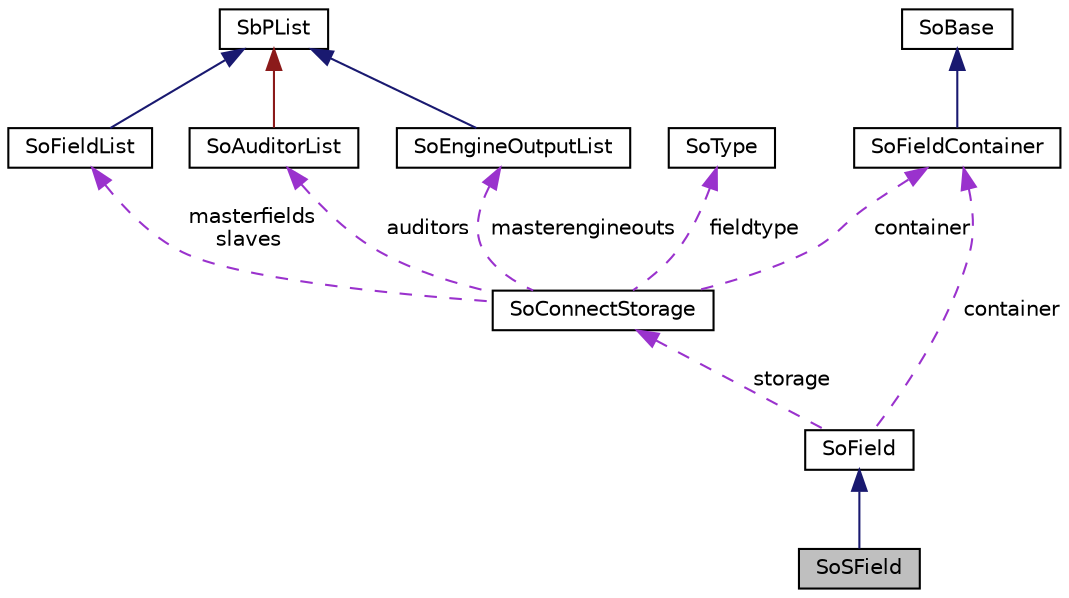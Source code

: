digraph "SoSField"
{
 // LATEX_PDF_SIZE
  edge [fontname="Helvetica",fontsize="10",labelfontname="Helvetica",labelfontsize="10"];
  node [fontname="Helvetica",fontsize="10",shape=record];
  Node1 [label="SoSField",height=0.2,width=0.4,color="black", fillcolor="grey75", style="filled", fontcolor="black",tooltip="The SoSField class is the base class for fields which contains only a single value."];
  Node2 -> Node1 [dir="back",color="midnightblue",fontsize="10",style="solid",fontname="Helvetica"];
  Node2 [label="SoField",height=0.2,width=0.4,color="black", fillcolor="white", style="filled",URL="$classSoField.html",tooltip="The SoField class is the top-level abstract base class for fields."];
  Node3 -> Node2 [dir="back",color="darkorchid3",fontsize="10",style="dashed",label=" container" ,fontname="Helvetica"];
  Node3 [label="SoFieldContainer",height=0.2,width=0.4,color="black", fillcolor="white", style="filled",URL="$classSoFieldContainer.html",tooltip="The SoFieldContainer class is a base class for all classes that contain fields."];
  Node4 -> Node3 [dir="back",color="midnightblue",fontsize="10",style="solid",fontname="Helvetica"];
  Node4 [label="SoBase",height=0.2,width=0.4,color="black", fillcolor="white", style="filled",URL="$classSoBase.html",tooltip="The SoBase class is the top-level superclass for a number of class-hierarchies."];
  Node5 -> Node2 [dir="back",color="darkorchid3",fontsize="10",style="dashed",label=" storage" ,fontname="Helvetica"];
  Node5 [label="SoConnectStorage",height=0.2,width=0.4,color="black", fillcolor="white", style="filled",URL="$classSoConnectStorage.html",tooltip=" "];
  Node6 -> Node5 [dir="back",color="darkorchid3",fontsize="10",style="dashed",label=" masterfields\nslaves" ,fontname="Helvetica"];
  Node6 [label="SoFieldList",height=0.2,width=0.4,color="black", fillcolor="white", style="filled",URL="$classSoFieldList.html",tooltip="The SoFieldList class is a container for pointers to SoField objects."];
  Node7 -> Node6 [dir="back",color="midnightblue",fontsize="10",style="solid",fontname="Helvetica"];
  Node7 [label="SbPList",height=0.2,width=0.4,color="black", fillcolor="white", style="filled",URL="$classSbPList.html",tooltip="The SbPList class is a container class for void pointers."];
  Node8 -> Node5 [dir="back",color="darkorchid3",fontsize="10",style="dashed",label=" auditors" ,fontname="Helvetica"];
  Node8 [label="SoAuditorList",height=0.2,width=0.4,color="black", fillcolor="white", style="filled",URL="$classSoAuditorList.html",tooltip="The SoAuditorList class is used to keep track of auditors for certain object classes."];
  Node7 -> Node8 [dir="back",color="firebrick4",fontsize="10",style="solid",fontname="Helvetica"];
  Node3 -> Node5 [dir="back",color="darkorchid3",fontsize="10",style="dashed",label=" container" ,fontname="Helvetica"];
  Node9 -> Node5 [dir="back",color="darkorchid3",fontsize="10",style="dashed",label=" fieldtype" ,fontname="Helvetica"];
  Node9 [label="SoType",height=0.2,width=0.4,color="black", fillcolor="white", style="filled",URL="$classSoType.html",tooltip="The SoType class is the basis for the runtime type system in Coin."];
  Node10 -> Node5 [dir="back",color="darkorchid3",fontsize="10",style="dashed",label=" masterengineouts" ,fontname="Helvetica"];
  Node10 [label="SoEngineOutputList",height=0.2,width=0.4,color="black", fillcolor="white", style="filled",URL="$classSoEngineOutputList.html",tooltip="The SoEngineOutputList class is a container for SoEngineOutput objects."];
  Node7 -> Node10 [dir="back",color="midnightblue",fontsize="10",style="solid",fontname="Helvetica"];
}
